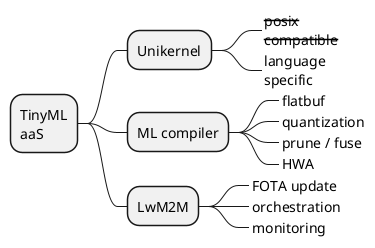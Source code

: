 @startmindmap

* TinyML\naaS
** Unikernel
***_ <s>posix</s>\n<s>compatible</s>
***_ language\nspecific
** ML compiler
***_ flatbuf
***_ quantization
***_ prune / fuse
***_ HWA
** LwM2M
***_ FOTA update
***_ orchestration
***_ monitoring

@endmindmap
